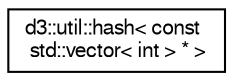 digraph "Graphical Class Hierarchy"
{
  edge [fontname="FreeSans",fontsize="10",labelfontname="FreeSans",labelfontsize="10"];
  node [fontname="FreeSans",fontsize="10",shape=record];
  rankdir="LR";
  Node1 [label="d3::util::hash\< const\l std::vector\< int \> * \>",height=0.2,width=0.4,color="black", fillcolor="white", style="filled",URL="$structd3_1_1util_1_1hash_3_01const_01std_1_1vector_3_01int_01_4_01_5_01_4.html"];
}
